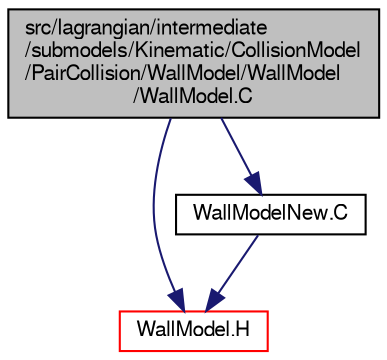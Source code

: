 digraph "src/lagrangian/intermediate/submodels/Kinematic/CollisionModel/PairCollision/WallModel/WallModel/WallModel.C"
{
  bgcolor="transparent";
  edge [fontname="FreeSans",fontsize="10",labelfontname="FreeSans",labelfontsize="10"];
  node [fontname="FreeSans",fontsize="10",shape=record];
  Node0 [label="src/lagrangian/intermediate\l/submodels/Kinematic/CollisionModel\l/PairCollision/WallModel/WallModel\l/WallModel.C",height=0.2,width=0.4,color="black", fillcolor="grey75", style="filled", fontcolor="black"];
  Node0 -> Node1 [color="midnightblue",fontsize="10",style="solid",fontname="FreeSans"];
  Node1 [label="WallModel.H",height=0.2,width=0.4,color="red",URL="$a05669.html"];
  Node0 -> Node88 [color="midnightblue",fontsize="10",style="solid",fontname="FreeSans"];
  Node88 [label="WallModelNew.C",height=0.2,width=0.4,color="black",URL="$a05672.html"];
  Node88 -> Node1 [color="midnightblue",fontsize="10",style="solid",fontname="FreeSans"];
}
